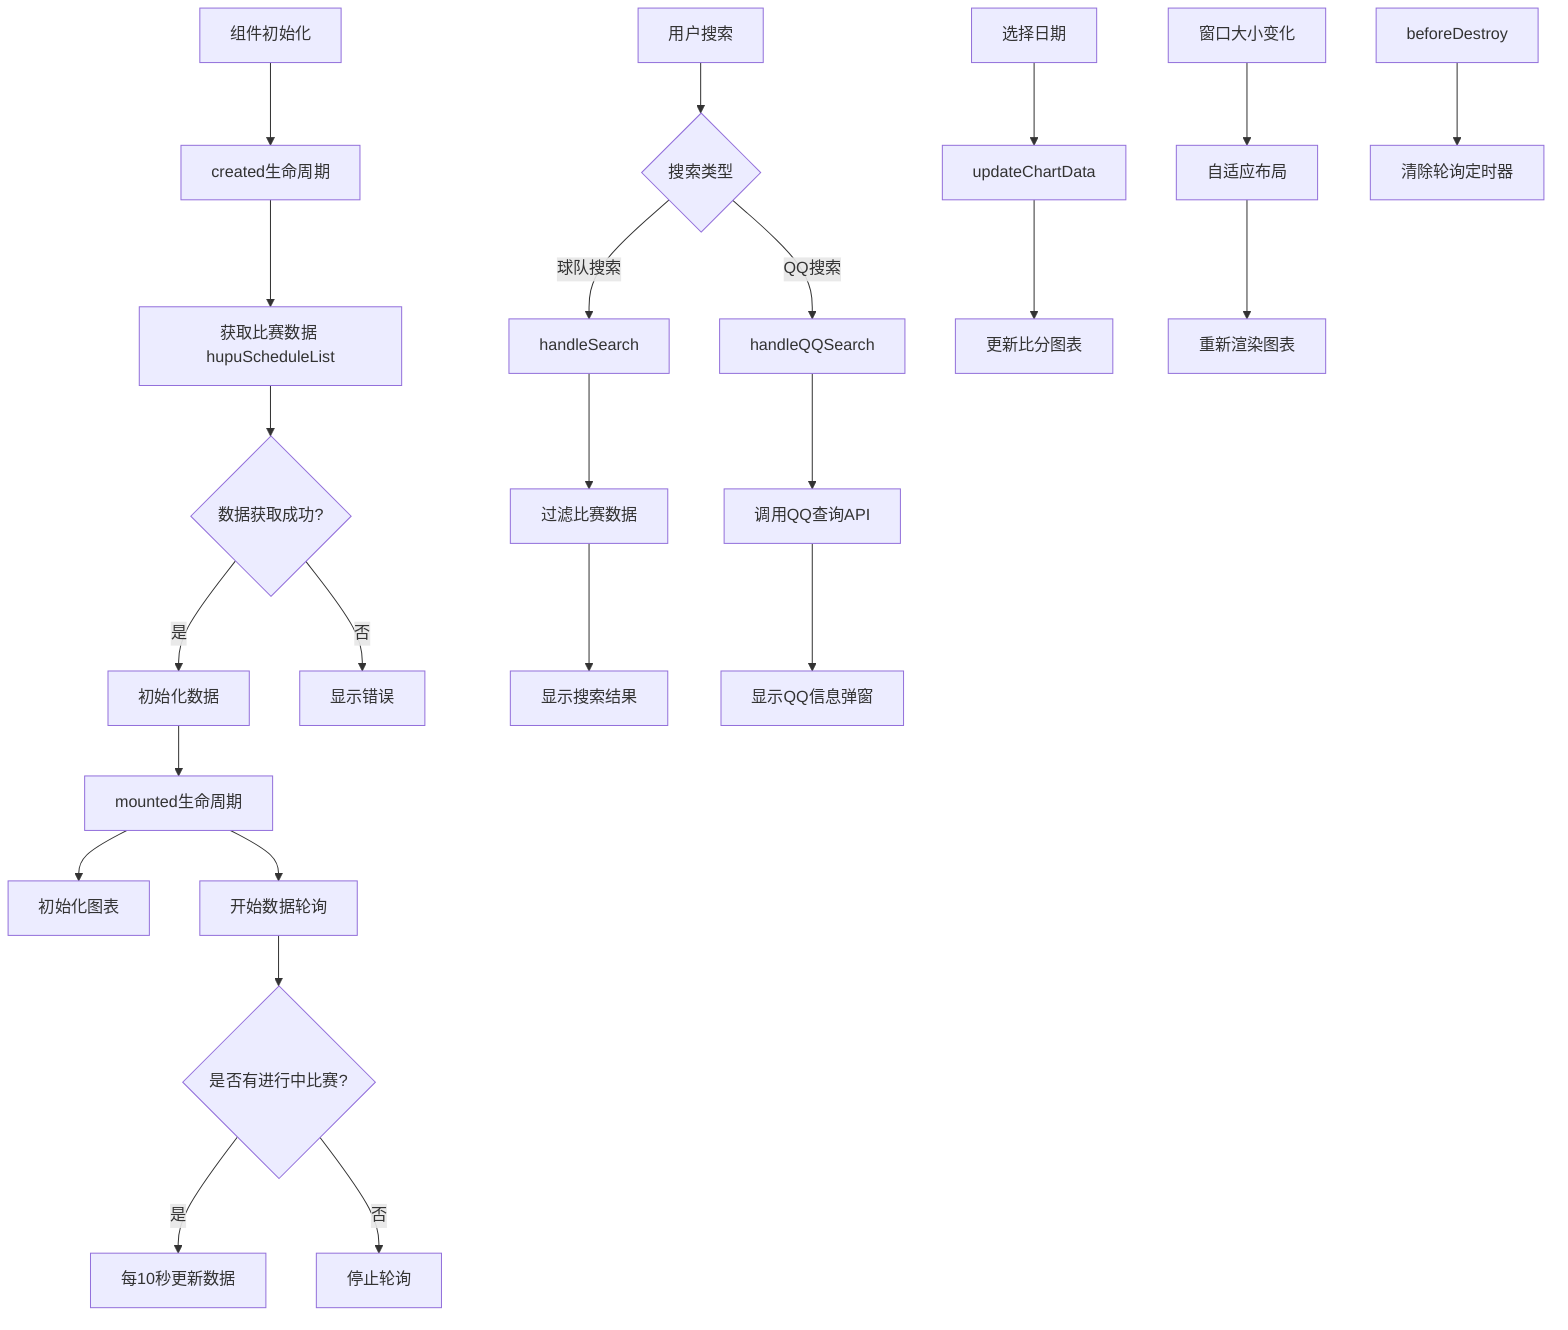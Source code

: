 graph TD
    A[组件初始化] --> B[created生命周期]
    B --> C[获取比赛数据 hupuScheduleList]
    
    C --> D{数据获取成功?}
    D -->|是| E[初始化数据]
    D -->|否| F[显示错误]
    
    E --> G[mounted生命周期]
    G --> H[初始化图表]
    G --> I[开始数据轮询]
    
    I --> J{是否有进行中比赛?}
    J -->|是| K[每10秒更新数据]
    J -->|否| L[停止轮询]
    
    %% 搜索功能
    M[用户搜索] --> N{搜索类型}
    N -->|球队搜索| O[handleSearch]
    N -->|QQ搜索| P[handleQQSearch]
    
    O --> Q[过滤比赛数据]
    Q --> R[显示搜索结果]
    
    P --> S[调用QQ查询API]
    S --> T[显示QQ信息弹窗]
    
    %% 图表更新
    U[选择日期] --> V[updateChartData]
    V --> W[更新比分图表]
    
    %% 响应式处理
    X[窗口大小变化] --> Y[自适应布局]
    Y --> Z[重新渲染图表]
    
    %% 组件销毁
    AA[beforeDestroy] --> BB[清除轮询定时器]